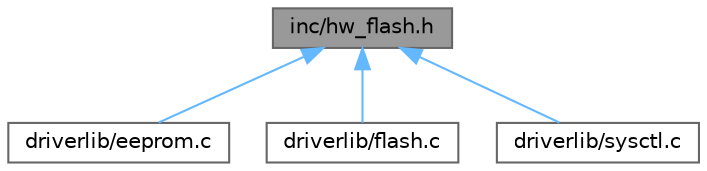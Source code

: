 digraph "inc/hw_flash.h"
{
 // LATEX_PDF_SIZE
  bgcolor="transparent";
  edge [fontname=Helvetica,fontsize=10,labelfontname=Helvetica,labelfontsize=10];
  node [fontname=Helvetica,fontsize=10,shape=box,height=0.2,width=0.4];
  Node1 [label="inc/hw_flash.h",height=0.2,width=0.4,color="gray40", fillcolor="grey60", style="filled", fontcolor="black",tooltip=" "];
  Node1 -> Node2 [dir="back",color="steelblue1",style="solid"];
  Node2 [label="driverlib/eeprom.c",height=0.2,width=0.4,color="grey40", fillcolor="white", style="filled",URL="$eeprom_8c.html",tooltip=" "];
  Node1 -> Node3 [dir="back",color="steelblue1",style="solid"];
  Node3 [label="driverlib/flash.c",height=0.2,width=0.4,color="grey40", fillcolor="white", style="filled",URL="$flash_8c.html",tooltip=" "];
  Node1 -> Node4 [dir="back",color="steelblue1",style="solid"];
  Node4 [label="driverlib/sysctl.c",height=0.2,width=0.4,color="grey40", fillcolor="white", style="filled",URL="$sysctl_8c.html",tooltip=" "];
}
